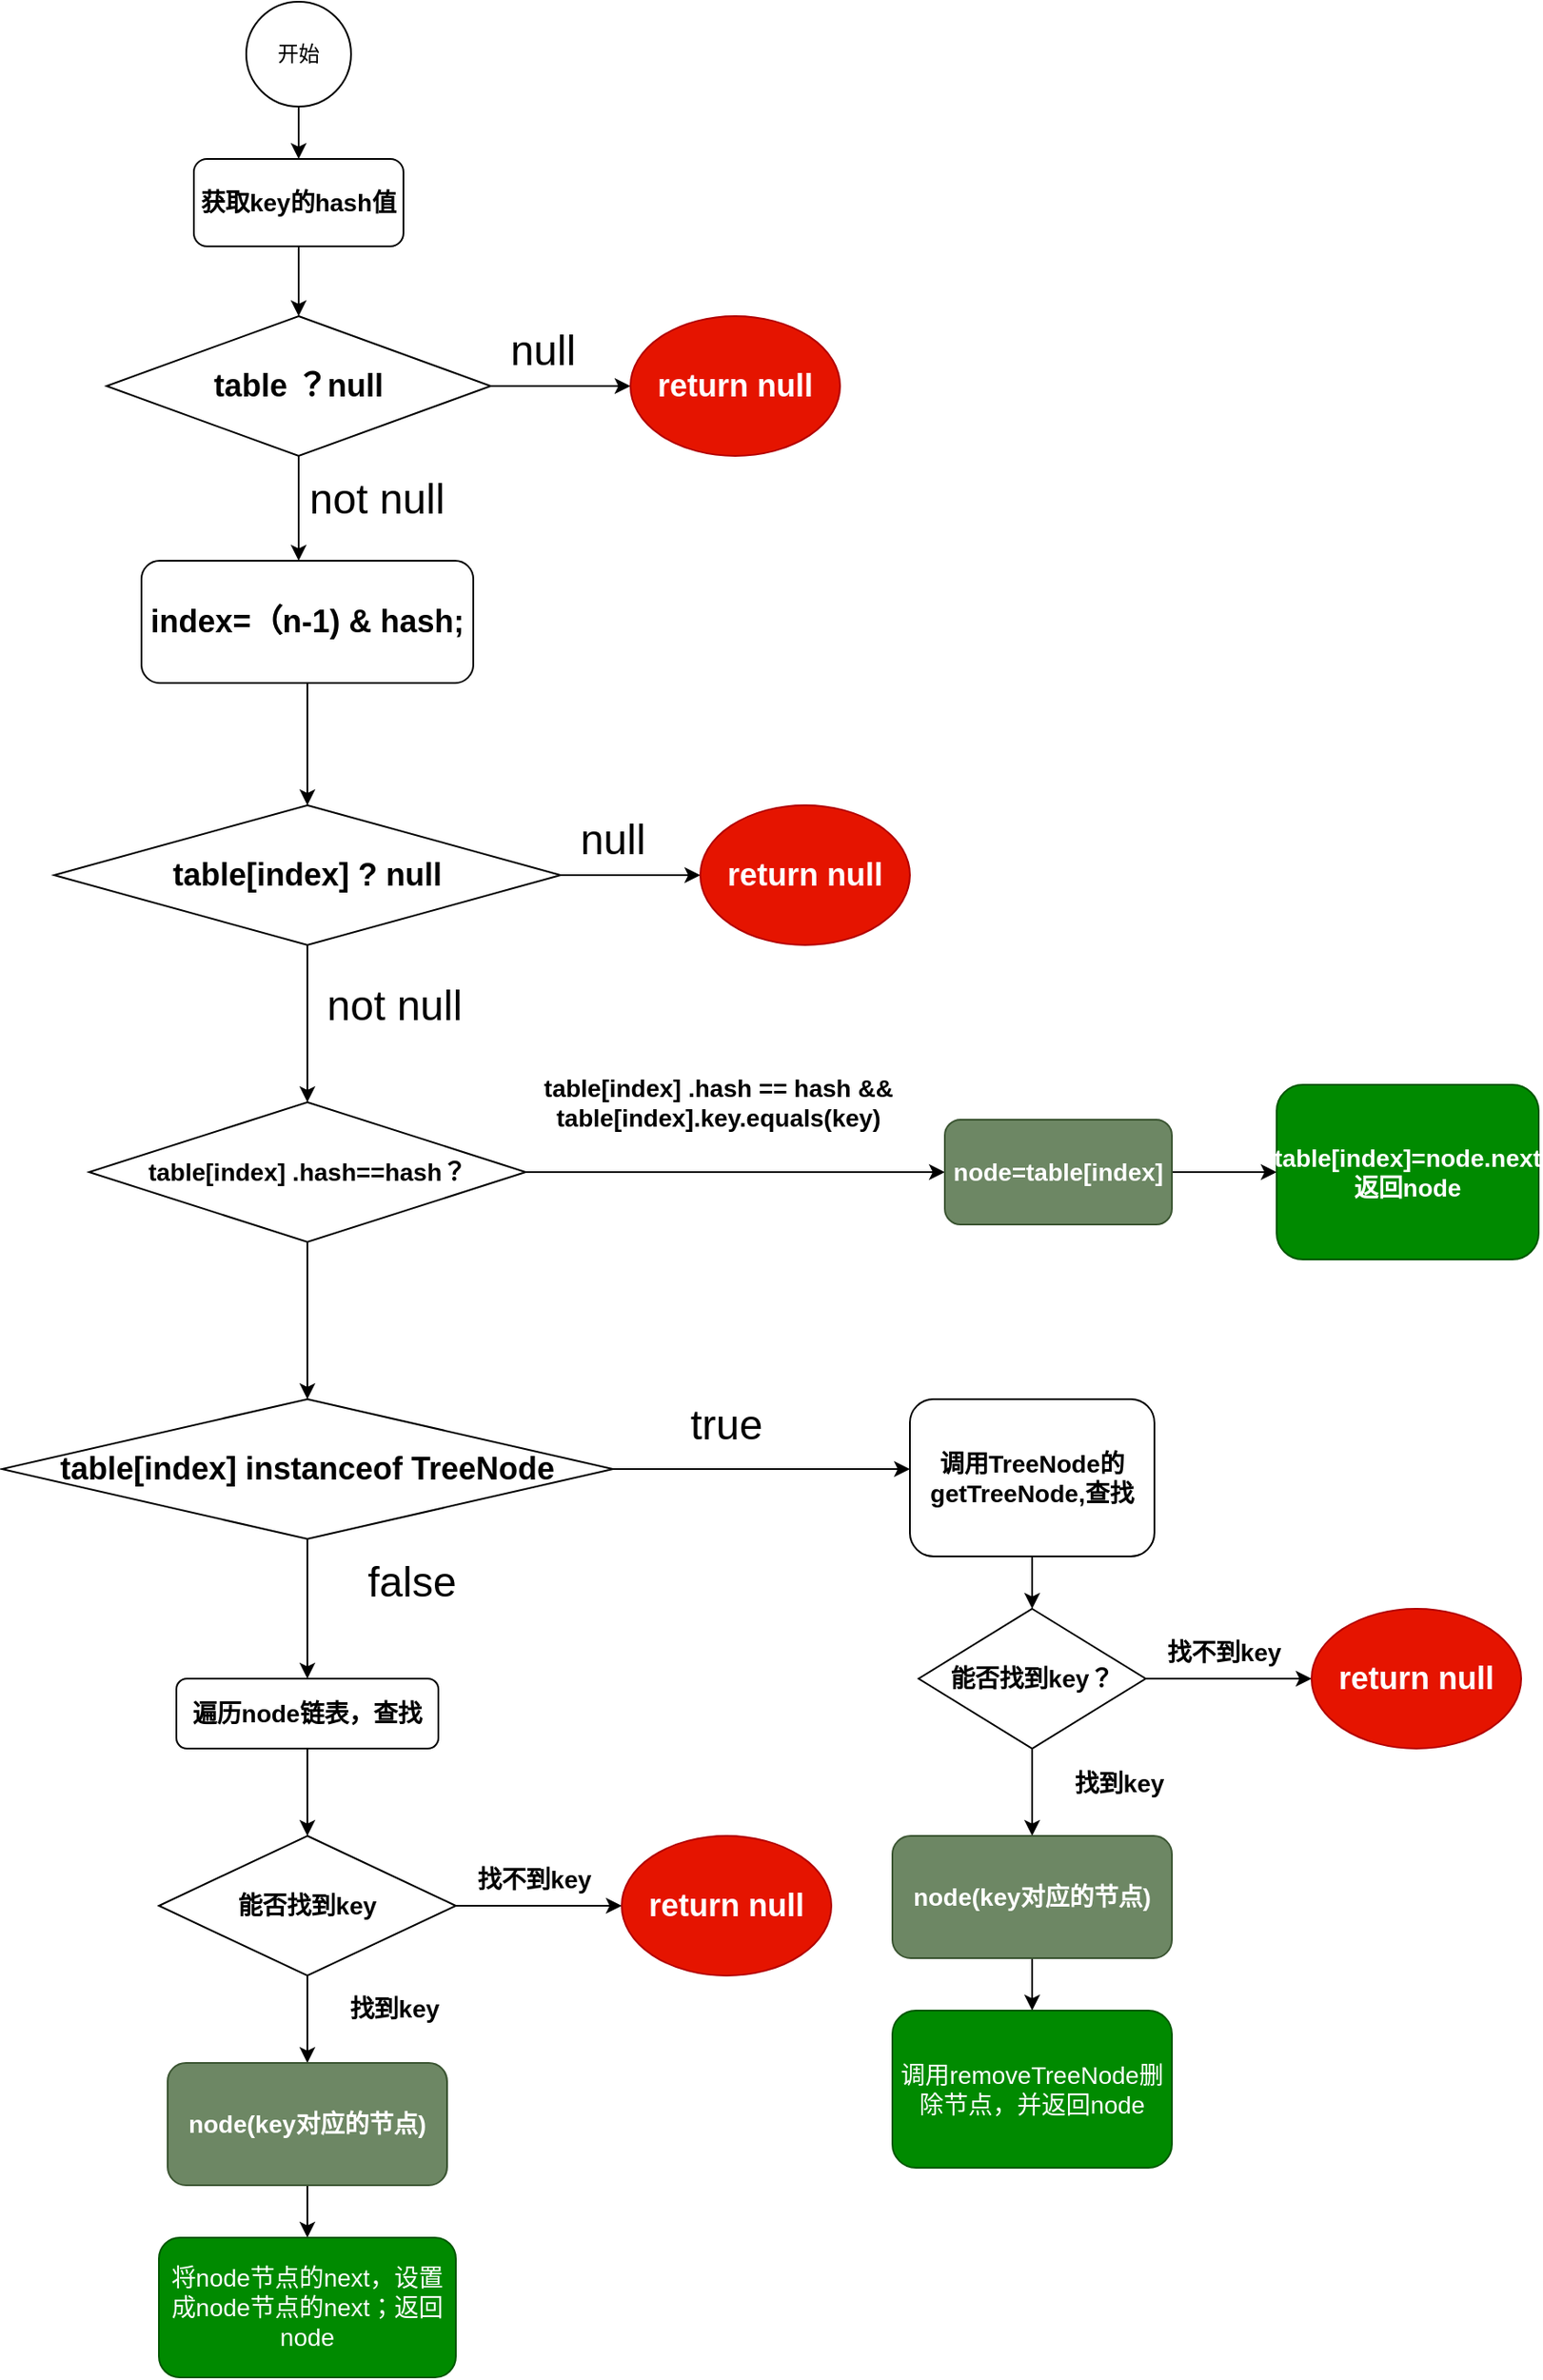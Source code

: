 <mxfile version="14.6.0" type="github">
  <diagram id="wgyzVxdDC9Xf9leXpCO0" name="第 1 页">
    <mxGraphModel dx="1038" dy="499" grid="1" gridSize="10" guides="1" tooltips="1" connect="1" arrows="1" fold="1" page="1" pageScale="1" pageWidth="827" pageHeight="1169" math="0" shadow="0">
      <root>
        <mxCell id="0" />
        <mxCell id="1" parent="0" />
        <mxCell id="fENtUGCpoddva3gx8SRs-1" style="edgeStyle=orthogonalEdgeStyle;rounded=0;orthogonalLoop=1;jettySize=auto;html=1;" edge="1" parent="1" source="fENtUGCpoddva3gx8SRs-2" target="fENtUGCpoddva3gx8SRs-4">
          <mxGeometry relative="1" as="geometry">
            <mxPoint x="200" y="110" as="targetPoint" />
          </mxGeometry>
        </mxCell>
        <mxCell id="fENtUGCpoddva3gx8SRs-2" value="开始" style="ellipse;whiteSpace=wrap;html=1;aspect=fixed;" vertex="1" parent="1">
          <mxGeometry x="170" y="10" width="60" height="60" as="geometry" />
        </mxCell>
        <mxCell id="fENtUGCpoddva3gx8SRs-3" style="edgeStyle=orthogonalEdgeStyle;rounded=0;orthogonalLoop=1;jettySize=auto;html=1;" edge="1" parent="1" source="fENtUGCpoddva3gx8SRs-4">
          <mxGeometry relative="1" as="geometry">
            <mxPoint x="200" y="190" as="targetPoint" />
          </mxGeometry>
        </mxCell>
        <mxCell id="fENtUGCpoddva3gx8SRs-4" value="&lt;font style=&quot;font-size: 14px&quot;&gt;&lt;b&gt;获取key的hash值&lt;/b&gt;&lt;/font&gt;" style="rounded=1;whiteSpace=wrap;html=1;" vertex="1" parent="1">
          <mxGeometry x="140" y="100" width="120" height="50" as="geometry" />
        </mxCell>
        <mxCell id="fENtUGCpoddva3gx8SRs-5" style="edgeStyle=orthogonalEdgeStyle;rounded=0;orthogonalLoop=1;jettySize=auto;html=1;" edge="1" parent="1" source="fENtUGCpoddva3gx8SRs-7">
          <mxGeometry relative="1" as="geometry">
            <mxPoint x="390" y="230" as="targetPoint" />
          </mxGeometry>
        </mxCell>
        <mxCell id="fENtUGCpoddva3gx8SRs-6" style="edgeStyle=orthogonalEdgeStyle;rounded=0;orthogonalLoop=1;jettySize=auto;html=1;" edge="1" parent="1" source="fENtUGCpoddva3gx8SRs-7">
          <mxGeometry relative="1" as="geometry">
            <mxPoint x="200" y="330" as="targetPoint" />
          </mxGeometry>
        </mxCell>
        <mxCell id="fENtUGCpoddva3gx8SRs-7" value="&lt;span&gt;&lt;font style=&quot;font-size: 18px&quot;&gt;&lt;b&gt;table ？null&lt;/b&gt;&lt;/font&gt;&lt;/span&gt;" style="rhombus;whiteSpace=wrap;html=1;" vertex="1" parent="1">
          <mxGeometry x="90" y="190" width="220" height="80" as="geometry" />
        </mxCell>
        <mxCell id="fENtUGCpoddva3gx8SRs-8" value="&lt;font style=&quot;font-size: 18px&quot;&gt;&lt;b&gt;return null&lt;/b&gt;&lt;/font&gt;" style="ellipse;whiteSpace=wrap;html=1;fillColor=#e51400;strokeColor=#B20000;fontColor=#ffffff;" vertex="1" parent="1">
          <mxGeometry x="390" y="190" width="120" height="80" as="geometry" />
        </mxCell>
        <mxCell id="fENtUGCpoddva3gx8SRs-9" value="&lt;font style=&quot;font-size: 24px&quot;&gt;null&lt;/font&gt;" style="text;html=1;strokeColor=none;fillColor=none;align=center;verticalAlign=middle;whiteSpace=wrap;rounded=0;" vertex="1" parent="1">
          <mxGeometry x="320" y="200" width="40" height="20" as="geometry" />
        </mxCell>
        <mxCell id="fENtUGCpoddva3gx8SRs-10" value="&lt;span style=&quot;font-size: 24px&quot;&gt;not&amp;nbsp;&lt;/span&gt;&lt;span style=&quot;font-size: 24px&quot;&gt;null&lt;/span&gt;" style="text;html=1;strokeColor=none;fillColor=none;align=center;verticalAlign=middle;whiteSpace=wrap;rounded=0;" vertex="1" parent="1">
          <mxGeometry x="180" y="280" width="130" height="30" as="geometry" />
        </mxCell>
        <mxCell id="fENtUGCpoddva3gx8SRs-11" style="edgeStyle=orthogonalEdgeStyle;rounded=0;orthogonalLoop=1;jettySize=auto;html=1;" edge="1" parent="1" source="fENtUGCpoddva3gx8SRs-12" target="fENtUGCpoddva3gx8SRs-15">
          <mxGeometry relative="1" as="geometry">
            <mxPoint x="205" y="440" as="targetPoint" />
          </mxGeometry>
        </mxCell>
        <mxCell id="fENtUGCpoddva3gx8SRs-12" value="&lt;font style=&quot;font-size: 18px&quot;&gt;&lt;b&gt;index=（n-1) &amp;amp; hash;&lt;/b&gt;&lt;/font&gt;" style="rounded=1;whiteSpace=wrap;html=1;" vertex="1" parent="1">
          <mxGeometry x="110" y="330" width="190" height="70" as="geometry" />
        </mxCell>
        <mxCell id="fENtUGCpoddva3gx8SRs-13" style="edgeStyle=orthogonalEdgeStyle;rounded=0;orthogonalLoop=1;jettySize=auto;html=1;" edge="1" parent="1" source="fENtUGCpoddva3gx8SRs-15">
          <mxGeometry relative="1" as="geometry">
            <mxPoint x="430" y="510" as="targetPoint" />
          </mxGeometry>
        </mxCell>
        <mxCell id="fENtUGCpoddva3gx8SRs-14" style="edgeStyle=orthogonalEdgeStyle;rounded=0;orthogonalLoop=1;jettySize=auto;html=1;" edge="1" parent="1" source="fENtUGCpoddva3gx8SRs-15">
          <mxGeometry relative="1" as="geometry">
            <mxPoint x="205" y="640" as="targetPoint" />
          </mxGeometry>
        </mxCell>
        <mxCell id="fENtUGCpoddva3gx8SRs-15" value="&lt;font style=&quot;font-size: 18px&quot;&gt;&lt;b&gt;table[index] ? null&lt;/b&gt;&lt;/font&gt;" style="rhombus;whiteSpace=wrap;html=1;" vertex="1" parent="1">
          <mxGeometry x="60" y="470" width="290" height="80" as="geometry" />
        </mxCell>
        <mxCell id="fENtUGCpoddva3gx8SRs-16" value="&lt;font style=&quot;font-size: 18px&quot;&gt;&lt;b&gt;return null&lt;/b&gt;&lt;/font&gt;" style="ellipse;whiteSpace=wrap;html=1;fillColor=#e51400;strokeColor=#B20000;fontColor=#ffffff;" vertex="1" parent="1">
          <mxGeometry x="430" y="470" width="120" height="80" as="geometry" />
        </mxCell>
        <mxCell id="fENtUGCpoddva3gx8SRs-17" value="&lt;font style=&quot;font-size: 24px&quot;&gt;null&lt;/font&gt;" style="text;html=1;strokeColor=none;fillColor=none;align=center;verticalAlign=middle;whiteSpace=wrap;rounded=0;" vertex="1" parent="1">
          <mxGeometry x="360" y="480" width="40" height="20" as="geometry" />
        </mxCell>
        <mxCell id="fENtUGCpoddva3gx8SRs-18" value="&lt;span style=&quot;font-size: 24px&quot;&gt;not&amp;nbsp;&lt;/span&gt;&lt;span style=&quot;font-size: 24px&quot;&gt;null&lt;/span&gt;" style="text;html=1;strokeColor=none;fillColor=none;align=center;verticalAlign=middle;whiteSpace=wrap;rounded=0;" vertex="1" parent="1">
          <mxGeometry x="190" y="570" width="130" height="30" as="geometry" />
        </mxCell>
        <mxCell id="fENtUGCpoddva3gx8SRs-19" style="edgeStyle=orthogonalEdgeStyle;rounded=0;orthogonalLoop=1;jettySize=auto;html=1;" edge="1" parent="1" source="fENtUGCpoddva3gx8SRs-21">
          <mxGeometry relative="1" as="geometry">
            <mxPoint x="550" y="850" as="targetPoint" />
          </mxGeometry>
        </mxCell>
        <mxCell id="fENtUGCpoddva3gx8SRs-20" style="edgeStyle=orthogonalEdgeStyle;rounded=0;orthogonalLoop=1;jettySize=auto;html=1;" edge="1" parent="1" source="fENtUGCpoddva3gx8SRs-21">
          <mxGeometry relative="1" as="geometry">
            <mxPoint x="205" y="970" as="targetPoint" />
          </mxGeometry>
        </mxCell>
        <mxCell id="fENtUGCpoddva3gx8SRs-21" value="&lt;font style=&quot;font-size: 18px&quot;&gt;&lt;b&gt;table[index] instanceof TreeNode&lt;/b&gt;&lt;/font&gt;" style="rhombus;whiteSpace=wrap;html=1;" vertex="1" parent="1">
          <mxGeometry x="30" y="810" width="350" height="80" as="geometry" />
        </mxCell>
        <mxCell id="fENtUGCpoddva3gx8SRs-22" style="edgeStyle=orthogonalEdgeStyle;rounded=0;orthogonalLoop=1;jettySize=auto;html=1;" edge="1" parent="1" source="fENtUGCpoddva3gx8SRs-24">
          <mxGeometry relative="1" as="geometry">
            <mxPoint x="570" y="680" as="targetPoint" />
          </mxGeometry>
        </mxCell>
        <mxCell id="fENtUGCpoddva3gx8SRs-23" style="edgeStyle=orthogonalEdgeStyle;rounded=0;orthogonalLoop=1;jettySize=auto;html=1;" edge="1" parent="1" source="fENtUGCpoddva3gx8SRs-24">
          <mxGeometry relative="1" as="geometry">
            <mxPoint x="205" y="810" as="targetPoint" />
          </mxGeometry>
        </mxCell>
        <mxCell id="fENtUGCpoddva3gx8SRs-24" value="&lt;b&gt;&lt;font style=&quot;font-size: 14px&quot;&gt;table[index] .hash==hash？&lt;/font&gt;&lt;/b&gt;" style="rhombus;whiteSpace=wrap;html=1;" vertex="1" parent="1">
          <mxGeometry x="80" y="640" width="250" height="80" as="geometry" />
        </mxCell>
        <mxCell id="fENtUGCpoddva3gx8SRs-25" value="&lt;b&gt;&lt;font style=&quot;font-size: 14px&quot;&gt;table[index] .hash == hash &amp;amp;&amp;amp;&lt;br&gt;table[index].key.equals(key)&lt;br&gt;&lt;/font&gt;&lt;/b&gt;" style="text;html=1;align=center;verticalAlign=middle;resizable=0;points=[];autosize=1;" vertex="1" parent="1">
          <mxGeometry x="330" y="625" width="220" height="30" as="geometry" />
        </mxCell>
        <mxCell id="fENtUGCpoddva3gx8SRs-26" style="edgeStyle=orthogonalEdgeStyle;rounded=0;orthogonalLoop=1;jettySize=auto;html=1;" edge="1" parent="1" source="fENtUGCpoddva3gx8SRs-27">
          <mxGeometry relative="1" as="geometry">
            <mxPoint x="620" y="930" as="targetPoint" />
          </mxGeometry>
        </mxCell>
        <mxCell id="fENtUGCpoddva3gx8SRs-27" value="&lt;font style=&quot;font-size: 14px&quot;&gt;&lt;b&gt;调用TreeNode的getTreeNode,查找&lt;/b&gt;&lt;/font&gt;" style="rounded=1;whiteSpace=wrap;html=1;" vertex="1" parent="1">
          <mxGeometry x="550" y="810" width="140" height="90" as="geometry" />
        </mxCell>
        <mxCell id="fENtUGCpoddva3gx8SRs-28" style="edgeStyle=orthogonalEdgeStyle;rounded=0;orthogonalLoop=1;jettySize=auto;html=1;entryX=0.5;entryY=0;entryDx=0;entryDy=0;" edge="1" parent="1" source="fENtUGCpoddva3gx8SRs-30" target="fENtUGCpoddva3gx8SRs-35">
          <mxGeometry relative="1" as="geometry" />
        </mxCell>
        <mxCell id="fENtUGCpoddva3gx8SRs-29" style="edgeStyle=orthogonalEdgeStyle;rounded=0;orthogonalLoop=1;jettySize=auto;html=1;" edge="1" parent="1" source="fENtUGCpoddva3gx8SRs-30">
          <mxGeometry relative="1" as="geometry">
            <mxPoint x="780" y="970" as="targetPoint" />
            <Array as="points">
              <mxPoint x="750" y="970" />
              <mxPoint x="750" y="970" />
            </Array>
          </mxGeometry>
        </mxCell>
        <mxCell id="fENtUGCpoddva3gx8SRs-30" value="&lt;font style=&quot;font-size: 14px&quot;&gt;&lt;b&gt;能否找到key？&lt;/b&gt;&lt;/font&gt;" style="rhombus;whiteSpace=wrap;html=1;" vertex="1" parent="1">
          <mxGeometry x="555" y="930" width="130" height="80" as="geometry" />
        </mxCell>
        <mxCell id="fENtUGCpoddva3gx8SRs-31" value="&lt;span style=&quot;font-size: 14px&quot;&gt;&lt;b&gt;找不到key&lt;/b&gt;&lt;/span&gt;" style="text;html=1;strokeColor=none;fillColor=none;align=center;verticalAlign=middle;whiteSpace=wrap;rounded=0;" vertex="1" parent="1">
          <mxGeometry x="690" y="950" width="80" height="10" as="geometry" />
        </mxCell>
        <mxCell id="fENtUGCpoddva3gx8SRs-32" value="&lt;font style=&quot;font-size: 18px&quot;&gt;&lt;b&gt;return null&lt;/b&gt;&lt;/font&gt;" style="ellipse;whiteSpace=wrap;html=1;fillColor=#e51400;strokeColor=#B20000;fontColor=#ffffff;" vertex="1" parent="1">
          <mxGeometry x="780" y="930" width="120" height="80" as="geometry" />
        </mxCell>
        <mxCell id="fENtUGCpoddva3gx8SRs-33" value="&lt;span style=&quot;font-size: 14px&quot;&gt;&lt;b&gt;找到key&lt;/b&gt;&lt;/span&gt;" style="text;html=1;strokeColor=none;fillColor=none;align=center;verticalAlign=middle;whiteSpace=wrap;rounded=0;" vertex="1" parent="1">
          <mxGeometry x="630" y="1020" width="80" height="20" as="geometry" />
        </mxCell>
        <mxCell id="fENtUGCpoddva3gx8SRs-34" style="edgeStyle=orthogonalEdgeStyle;rounded=0;orthogonalLoop=1;jettySize=auto;html=1;" edge="1" parent="1" source="fENtUGCpoddva3gx8SRs-35" target="fENtUGCpoddva3gx8SRs-50">
          <mxGeometry relative="1" as="geometry">
            <mxPoint x="620" y="1170" as="targetPoint" />
          </mxGeometry>
        </mxCell>
        <mxCell id="fENtUGCpoddva3gx8SRs-35" value="&lt;span&gt;&lt;font style=&quot;font-size: 14px&quot;&gt;&lt;b&gt;node(key对应的节点)&lt;/b&gt;&lt;/font&gt;&lt;/span&gt;" style="rounded=1;whiteSpace=wrap;html=1;fillColor=#6d8764;strokeColor=#3A5431;fontColor=#ffffff;" vertex="1" parent="1">
          <mxGeometry x="540" y="1060" width="160" height="70" as="geometry" />
        </mxCell>
        <mxCell id="fENtUGCpoddva3gx8SRs-36" value="&lt;span style=&quot;font-size: 24px&quot;&gt;true&lt;/span&gt;" style="text;html=1;strokeColor=none;fillColor=none;align=center;verticalAlign=middle;whiteSpace=wrap;rounded=0;" vertex="1" parent="1">
          <mxGeometry x="380" y="810" width="130" height="30" as="geometry" />
        </mxCell>
        <mxCell id="fENtUGCpoddva3gx8SRs-37" value="&lt;span style=&quot;font-size: 24px&quot;&gt;false&lt;/span&gt;" style="text;html=1;strokeColor=none;fillColor=none;align=center;verticalAlign=middle;whiteSpace=wrap;rounded=0;" vertex="1" parent="1">
          <mxGeometry x="200" y="900" width="130" height="30" as="geometry" />
        </mxCell>
        <mxCell id="fENtUGCpoddva3gx8SRs-38" style="edgeStyle=orthogonalEdgeStyle;rounded=0;orthogonalLoop=1;jettySize=auto;html=1;" edge="1" parent="1" source="fENtUGCpoddva3gx8SRs-39" target="fENtUGCpoddva3gx8SRs-52">
          <mxGeometry relative="1" as="geometry">
            <mxPoint x="760" y="680" as="targetPoint" />
          </mxGeometry>
        </mxCell>
        <mxCell id="fENtUGCpoddva3gx8SRs-39" value="&lt;font style=&quot;font-size: 14px&quot;&gt;&lt;b&gt;node=table[index]&lt;/b&gt;&lt;/font&gt;" style="rounded=1;whiteSpace=wrap;html=1;fillColor=#6d8764;strokeColor=#3A5431;fontColor=#ffffff;" vertex="1" parent="1">
          <mxGeometry x="570" y="650" width="130" height="60" as="geometry" />
        </mxCell>
        <mxCell id="fENtUGCpoddva3gx8SRs-40" style="edgeStyle=orthogonalEdgeStyle;rounded=0;orthogonalLoop=1;jettySize=auto;html=1;" edge="1" parent="1" source="fENtUGCpoddva3gx8SRs-41">
          <mxGeometry relative="1" as="geometry">
            <mxPoint x="205" y="1060" as="targetPoint" />
          </mxGeometry>
        </mxCell>
        <mxCell id="fENtUGCpoddva3gx8SRs-41" value="&lt;span&gt;&lt;font style=&quot;font-size: 14px&quot;&gt;&lt;b&gt;遍历node链表，查找&lt;/b&gt;&lt;/font&gt;&lt;/span&gt;" style="rounded=1;whiteSpace=wrap;html=1;" vertex="1" parent="1">
          <mxGeometry x="130" y="970" width="150" height="40" as="geometry" />
        </mxCell>
        <mxCell id="fENtUGCpoddva3gx8SRs-42" style="edgeStyle=orthogonalEdgeStyle;rounded=0;orthogonalLoop=1;jettySize=auto;html=1;exitX=0.5;exitY=1;exitDx=0;exitDy=0;" edge="1" parent="1" source="fENtUGCpoddva3gx8SRs-43">
          <mxGeometry relative="1" as="geometry">
            <mxPoint x="205" y="1190" as="targetPoint" />
          </mxGeometry>
        </mxCell>
        <mxCell id="fENtUGCpoddva3gx8SRs-43" value="&lt;font style=&quot;font-size: 14px&quot;&gt;&lt;b&gt;能否找到key&lt;/b&gt;&lt;/font&gt;" style="rhombus;whiteSpace=wrap;html=1;" vertex="1" parent="1">
          <mxGeometry x="120" y="1060" width="170" height="80" as="geometry" />
        </mxCell>
        <mxCell id="fENtUGCpoddva3gx8SRs-44" style="edgeStyle=orthogonalEdgeStyle;rounded=0;orthogonalLoop=1;jettySize=auto;html=1;" edge="1" parent="1">
          <mxGeometry relative="1" as="geometry">
            <mxPoint x="385" y="1100" as="targetPoint" />
            <mxPoint x="290" y="1100" as="sourcePoint" />
            <Array as="points">
              <mxPoint x="355" y="1100" />
              <mxPoint x="355" y="1100" />
            </Array>
          </mxGeometry>
        </mxCell>
        <mxCell id="fENtUGCpoddva3gx8SRs-45" value="&lt;span style=&quot;font-size: 14px&quot;&gt;&lt;b&gt;找不到key&lt;/b&gt;&lt;/span&gt;" style="text;html=1;strokeColor=none;fillColor=none;align=center;verticalAlign=middle;whiteSpace=wrap;rounded=0;" vertex="1" parent="1">
          <mxGeometry x="295" y="1080" width="80" height="10" as="geometry" />
        </mxCell>
        <mxCell id="fENtUGCpoddva3gx8SRs-46" value="&lt;font style=&quot;font-size: 18px&quot;&gt;&lt;b&gt;return null&lt;/b&gt;&lt;/font&gt;" style="ellipse;whiteSpace=wrap;html=1;fillColor=#e51400;strokeColor=#B20000;fontColor=#ffffff;" vertex="1" parent="1">
          <mxGeometry x="385" y="1060" width="120" height="80" as="geometry" />
        </mxCell>
        <mxCell id="fENtUGCpoddva3gx8SRs-47" value="&lt;span style=&quot;font-size: 14px&quot;&gt;&lt;b&gt;找到key&lt;/b&gt;&lt;/span&gt;" style="text;html=1;strokeColor=none;fillColor=none;align=center;verticalAlign=middle;whiteSpace=wrap;rounded=0;" vertex="1" parent="1">
          <mxGeometry x="215" y="1149" width="80" height="20" as="geometry" />
        </mxCell>
        <mxCell id="fENtUGCpoddva3gx8SRs-48" style="edgeStyle=orthogonalEdgeStyle;rounded=0;orthogonalLoop=1;jettySize=auto;html=1;" edge="1" parent="1" source="fENtUGCpoddva3gx8SRs-49">
          <mxGeometry relative="1" as="geometry">
            <mxPoint x="205" y="1290" as="targetPoint" />
          </mxGeometry>
        </mxCell>
        <mxCell id="fENtUGCpoddva3gx8SRs-49" value="&lt;span&gt;&lt;font style=&quot;font-size: 14px&quot;&gt;&lt;b&gt;node(key对应的节点)&lt;/b&gt;&lt;/font&gt;&lt;/span&gt;" style="rounded=1;whiteSpace=wrap;html=1;fillColor=#6d8764;strokeColor=#3A5431;fontColor=#ffffff;" vertex="1" parent="1">
          <mxGeometry x="125" y="1190" width="160" height="70" as="geometry" />
        </mxCell>
        <mxCell id="fENtUGCpoddva3gx8SRs-50" value="&lt;span&gt;&lt;font style=&quot;font-size: 14px&quot;&gt;调用removeTreeNode删除节点，并返回node&lt;/font&gt;&lt;/span&gt;" style="rounded=1;whiteSpace=wrap;html=1;fillColor=#008a00;strokeColor=#005700;fontColor=#ffffff;" vertex="1" parent="1">
          <mxGeometry x="540" y="1160" width="160" height="90" as="geometry" />
        </mxCell>
        <mxCell id="fENtUGCpoddva3gx8SRs-51" value="&lt;font style=&quot;font-size: 14px&quot;&gt;将node节点的next，设置成node节点的next；返回node&lt;/font&gt;" style="rounded=1;whiteSpace=wrap;html=1;fillColor=#008a00;strokeColor=#005700;fontColor=#ffffff;" vertex="1" parent="1">
          <mxGeometry x="120" y="1290" width="170" height="80" as="geometry" />
        </mxCell>
        <mxCell id="fENtUGCpoddva3gx8SRs-52" value="&lt;span&gt;&lt;font style=&quot;font-size: 14px&quot;&gt;&lt;b&gt;table[index]=node.next&lt;br&gt;返回node&lt;/b&gt;&lt;/font&gt;&lt;br&gt;&lt;/span&gt;" style="rounded=1;whiteSpace=wrap;html=1;fillColor=#008a00;strokeColor=#005700;fontColor=#ffffff;" vertex="1" parent="1">
          <mxGeometry x="760" y="630" width="150" height="100" as="geometry" />
        </mxCell>
      </root>
    </mxGraphModel>
  </diagram>
</mxfile>
